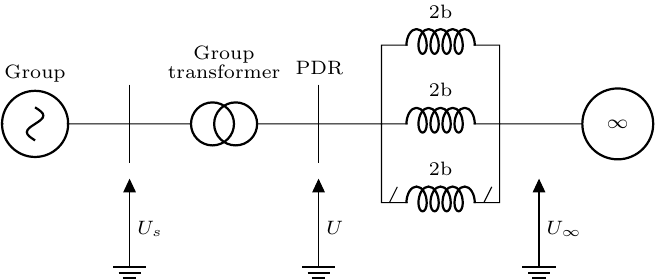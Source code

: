 \documentclass[crop,tikz]{standalone}
\usepackage{circuitikz}
\usetikzlibrary{arrows}
\tikzset{
  font={\fontsize{7pt}{7}\selectfont}}
\begin{document}
\begin{tikzpicture}
    \draw   (0.2,0) to [vsourcesin,l=Group] (1,0)
    to [draw,voosource,align=center,l={Group\\ transformer}]  node[above,yshift=0.5cm] {PDR} (5,0)
    to [L,l=2b] (6.5,0) to (6.5,1)
    to [L,l_=2b,mirror] (5,1) to (5,-1)
    to [L,l=2b] (6.5,-1) to (6.5,0)
    to  (7.5,0) to  (8.0,0) node[draw,thick,circle,minimum width=9mm,fill=white]{$\infty$};
    \draw (5.1,-1) to (5.2,-0.8);
    \draw (6.3,-1) to (6.4,-0.8);
    \draw (1.8,0.5) to (1.8,-0.5);
    \draw (4.2,0.5) to (4.2,-0.5);
    \draw (1.8,-1.4) node[ground]{~$U_s$} to (1.8,-0.8) to [short,i=$$] (1.8,-0.8); 
    \draw (4.2,-1.4) node[ground]{~$U$} -- (4.2,-0.8) to [short,i=$$] (4.2,-0.8); 
    \draw (7.0,-1.4) node[ground]{~$U_\infty$} -- (7.0,-0.8) to [short,i=$$] (7.0,-0.8); 
\end{tikzpicture}
\end{document}
